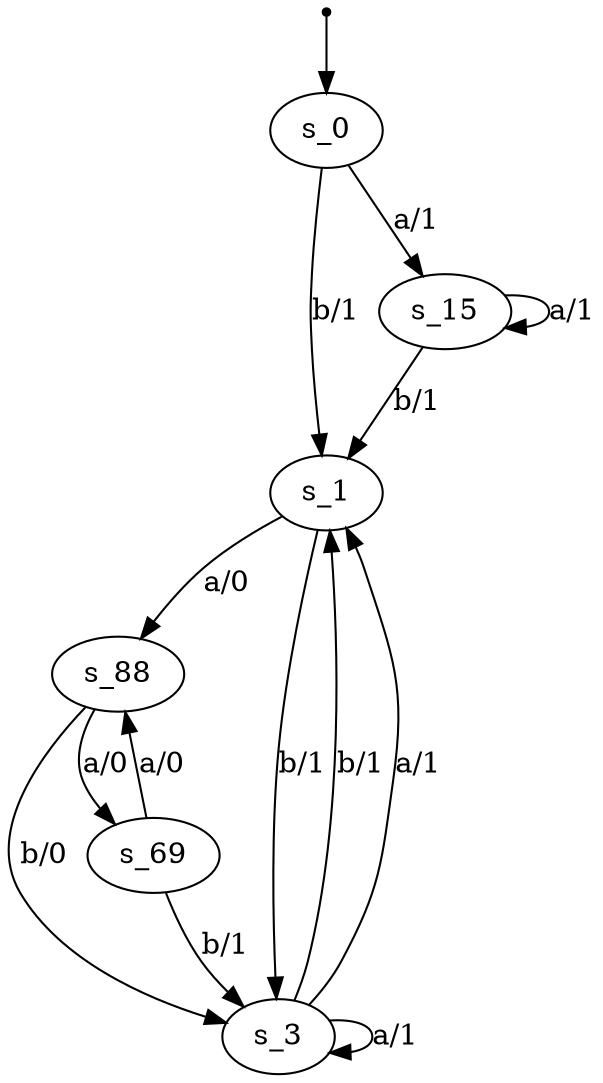digraph fsm {
	s_0 [root=true]
	s_1
	s_88
	s_3
	s_69
	s_15
	qi [shape = point]
	qi -> s_0
	s_0 -> s_1 [label="b/1"]
	s_1 -> s_88 [label="a/0"]
	s_88 -> s_3 [label="b/0"]
	s_3 -> s_1 [label="b/1"]
	s_1 -> s_3 [label="b/1"]
	s_88 -> s_69 [label="a/0"]
	s_69 -> s_88 [label="a/0"]
	s_69 -> s_3 [label="b/1"]
	s_3 -> s_3 [label="a/1"]
	s_3 -> s_1 [label="a/1"]
	s_0 -> s_15 [label="a/1"]
	s_15 -> s_15 [label="a/1"]
	s_15 -> s_1 [label="b/1"]
}